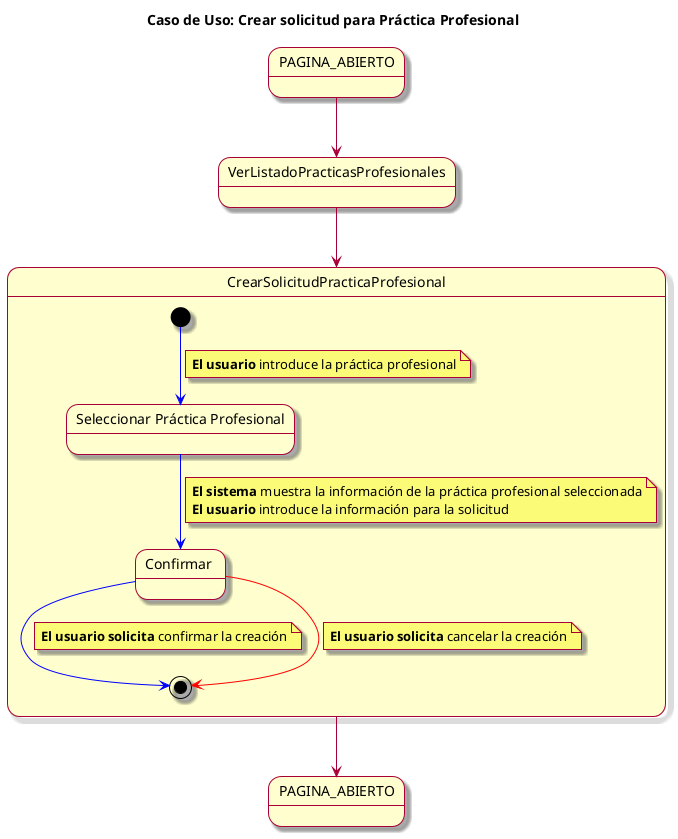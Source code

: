 @startuml
skin rose
title Caso de Uso: Crear solicitud para Práctica Profesional

state "PAGINA_ABIERTO" as PAGINA_ABIERTO2

PAGINA_ABIERTO --> VerListadoPracticasProfesionales
VerListadoPracticasProfesionales --> CrearSolicitudPracticaProfesional
CrearSolicitudPracticaProfesional --> PAGINA_ABIERTO2

state CrearSolicitudPracticaProfesional {
  [*] -[#blue]-> seleccionarPracticaProfesional
    note on link
    **El usuario** introduce la práctica profesional
  end note
  state "Seleccionar Práctica Profesional" as seleccionarPracticaProfesional
  seleccionarPracticaProfesional -[#blue]-> confirmarCreacionPractica
  note on link
    **El sistema** muestra la información de la práctica profesional seleccionada
    **El usuario** introduce la información para la solicitud
  end note

  state "Confirmar " as confirmarCreacionPractica
  confirmarCreacionPractica -[#blue]-> [*]
  note on link: **El usuario solicita** confirmar la creación

  confirmarCreacionPractica -[#red]-> [*]
  note on link: **El usuario solicita** cancelar la creación
}
@enduml